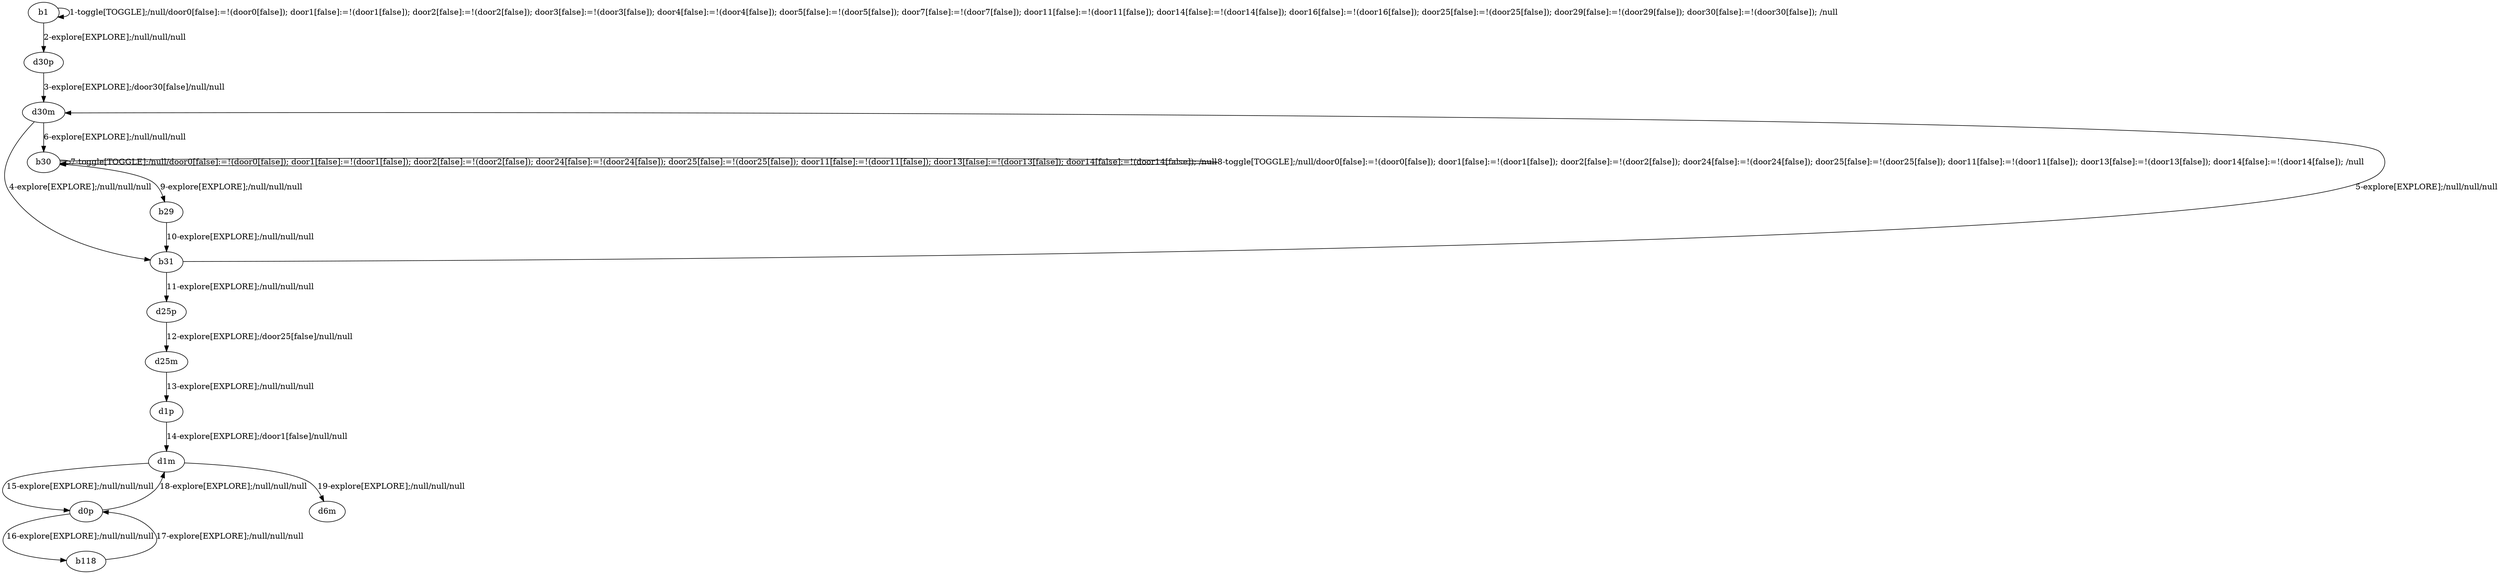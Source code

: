 # Total number of goals covered by this test: 3
# b29 --> b31
# b30 --> b29
# b31 --> d30m

digraph g {
"b1" -> "b1" [label = "1-toggle[TOGGLE];/null/door0[false]:=!(door0[false]); door1[false]:=!(door1[false]); door2[false]:=!(door2[false]); door3[false]:=!(door3[false]); door4[false]:=!(door4[false]); door5[false]:=!(door5[false]); door7[false]:=!(door7[false]); door11[false]:=!(door11[false]); door14[false]:=!(door14[false]); door16[false]:=!(door16[false]); door25[false]:=!(door25[false]); door29[false]:=!(door29[false]); door30[false]:=!(door30[false]); /null"];
"b1" -> "d30p" [label = "2-explore[EXPLORE];/null/null/null"];
"d30p" -> "d30m" [label = "3-explore[EXPLORE];/door30[false]/null/null"];
"d30m" -> "b31" [label = "4-explore[EXPLORE];/null/null/null"];
"b31" -> "d30m" [label = "5-explore[EXPLORE];/null/null/null"];
"d30m" -> "b30" [label = "6-explore[EXPLORE];/null/null/null"];
"b30" -> "b30" [label = "7-toggle[TOGGLE];/null/door0[false]:=!(door0[false]); door1[false]:=!(door1[false]); door2[false]:=!(door2[false]); door24[false]:=!(door24[false]); door25[false]:=!(door25[false]); door11[false]:=!(door11[false]); door13[false]:=!(door13[false]); door14[false]:=!(door14[false]); /null"];
"b30" -> "b30" [label = "8-toggle[TOGGLE];/null/door0[false]:=!(door0[false]); door1[false]:=!(door1[false]); door2[false]:=!(door2[false]); door24[false]:=!(door24[false]); door25[false]:=!(door25[false]); door11[false]:=!(door11[false]); door13[false]:=!(door13[false]); door14[false]:=!(door14[false]); /null"];
"b30" -> "b29" [label = "9-explore[EXPLORE];/null/null/null"];
"b29" -> "b31" [label = "10-explore[EXPLORE];/null/null/null"];
"b31" -> "d25p" [label = "11-explore[EXPLORE];/null/null/null"];
"d25p" -> "d25m" [label = "12-explore[EXPLORE];/door25[false]/null/null"];
"d25m" -> "d1p" [label = "13-explore[EXPLORE];/null/null/null"];
"d1p" -> "d1m" [label = "14-explore[EXPLORE];/door1[false]/null/null"];
"d1m" -> "d0p" [label = "15-explore[EXPLORE];/null/null/null"];
"d0p" -> "b118" [label = "16-explore[EXPLORE];/null/null/null"];
"b118" -> "d0p" [label = "17-explore[EXPLORE];/null/null/null"];
"d0p" -> "d1m" [label = "18-explore[EXPLORE];/null/null/null"];
"d1m" -> "d6m" [label = "19-explore[EXPLORE];/null/null/null"];
}